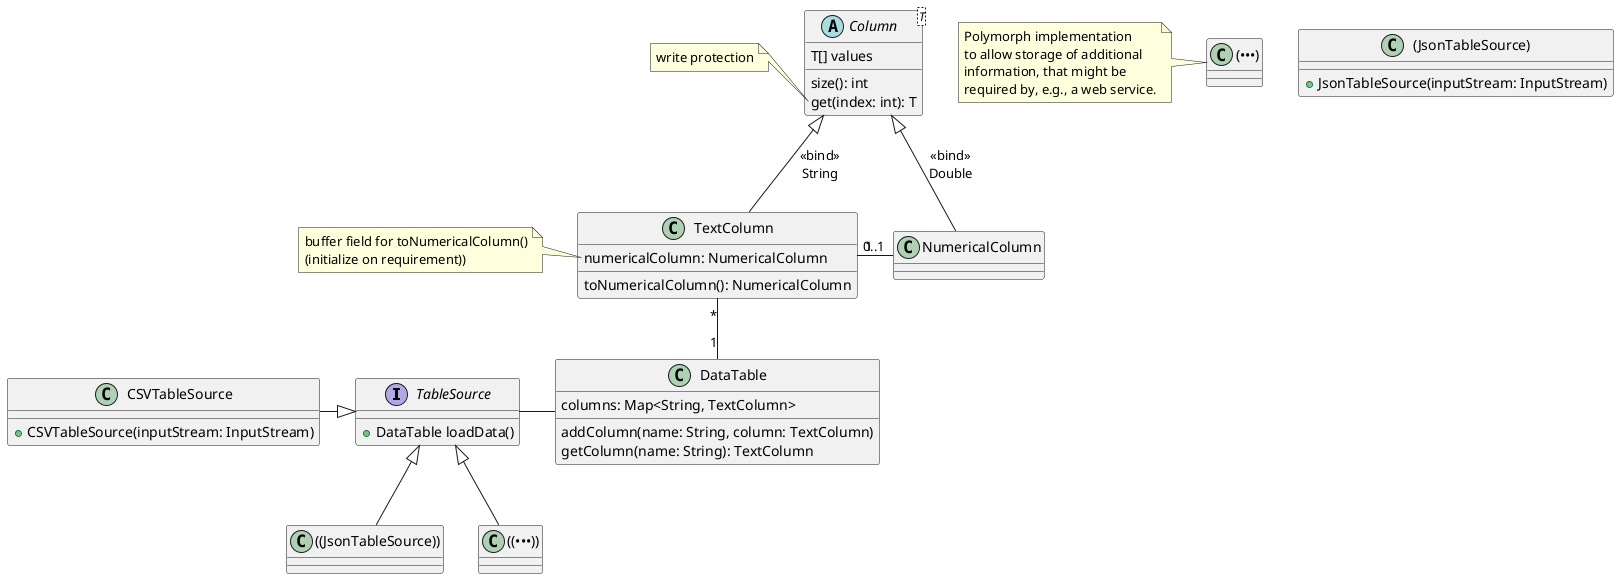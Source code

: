 @startuml

interface TableSource {

    + DataTable loadData()

}

class CSVTableSource {
    + CSVTableSource(inputStream: InputStream)
}
CSVTableSource -right-|> TableSource

class "((JsonTableSource))" {
    + JsonTableSource(inputStream: InputStream)
}
"((JsonTableSource))" -up-|> TableSource

class "((•••))"

note left of "(•••)"
    Polymorph implementation
    to allow storage of additional
    information, that might be
    required by, e.g., a web service.
end note

"((•••))" -up-|> TableSource

class DataTable {
    columns: Map<String, TextColumn>
    addColumn(name: String, column: TextColumn)
    getColumn(name: String): TextColumn
}

DataTable "1"-up-"*" TextColumn

abstract class Column<T> {
    T[] values
    size(): int
    get(index: int): T
}
note left of Column::get
    write protection
end note

class TextColumn {
    numericalColumn: NumericalColumn
    toNumericalColumn(): NumericalColumn
}
note left of TextColumn::numericalColumn
    buffer field for toNumericalColumn()
    (initialize on requirement))
end note

class NumericalColumn {

}

TextColumn "1"-right-"0..1" NumericalColumn
TextColumn -up-|> Column: "<<bind>>\nString"
NumericalColumn -up-|> Column: "<<bind>>\nDouble"
DataTable -left- TableSource


@enduml